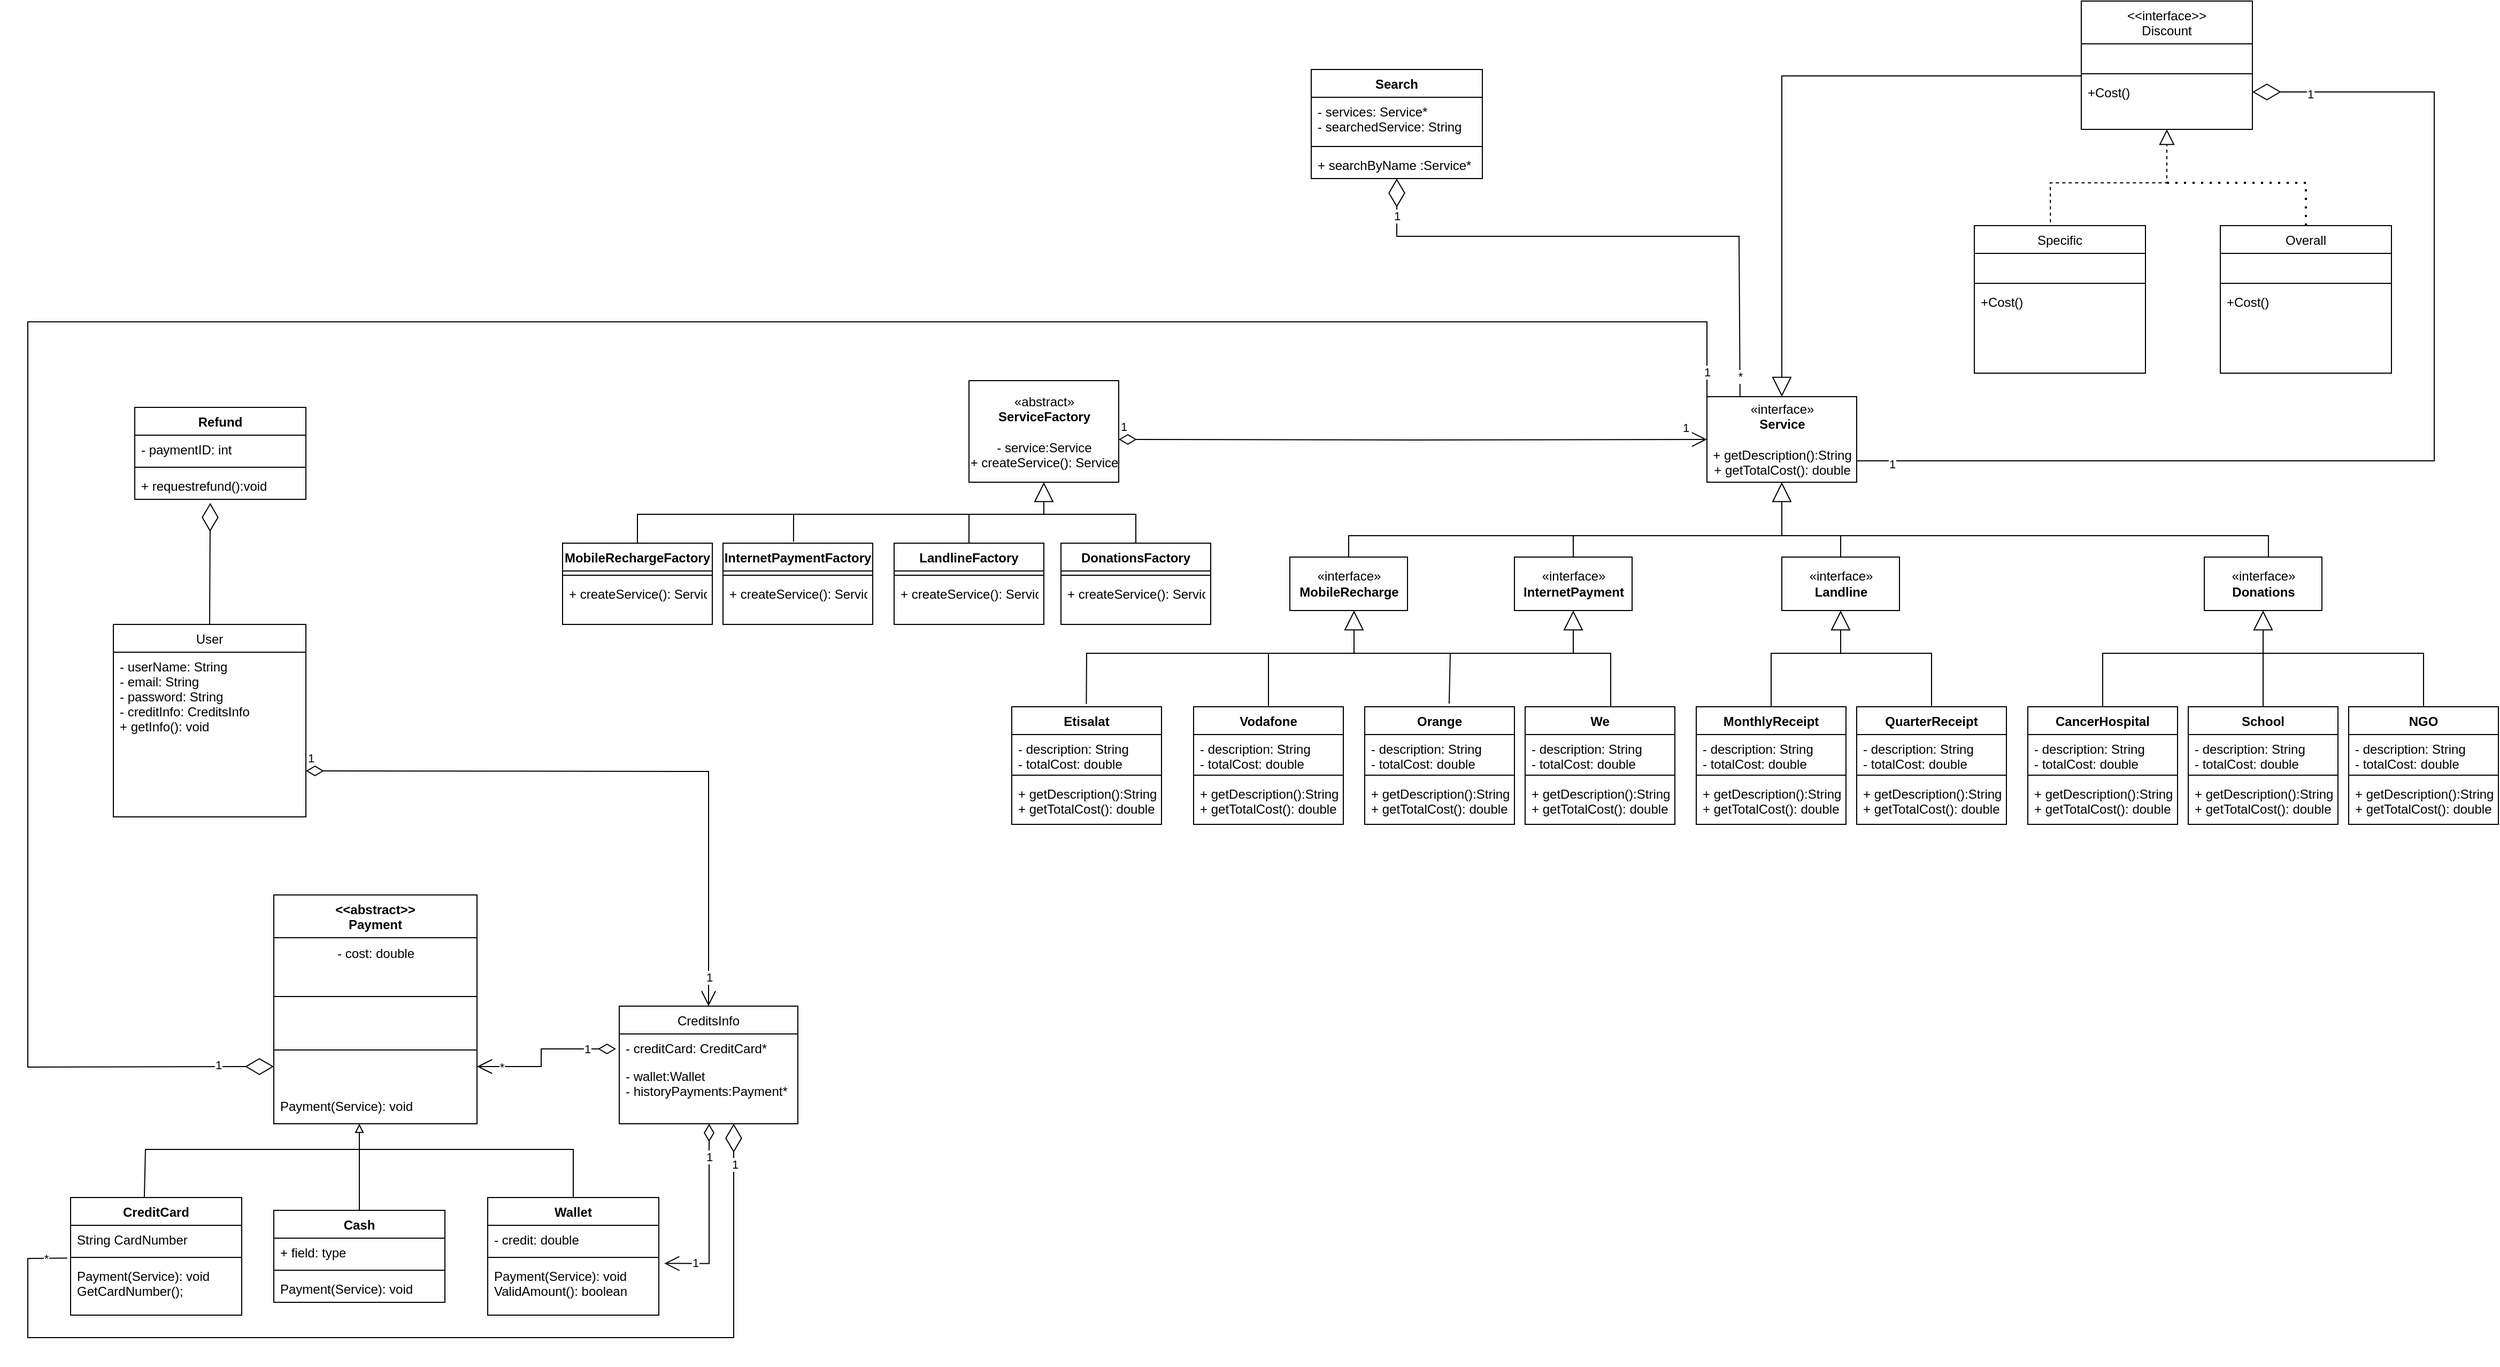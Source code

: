 <mxfile version="20.2.3" type="device"><diagram id="C5RBs43oDa-KdzZeNtuy" name="Page-1"><mxGraphModel dx="3809" dy="2500" grid="1" gridSize="10" guides="1" tooltips="1" connect="1" arrows="1" fold="1" page="1" pageScale="1" pageWidth="827" pageHeight="1169" math="0" shadow="0"><root><mxCell id="WIyWlLk6GJQsqaUBKTNV-0"/><mxCell id="WIyWlLk6GJQsqaUBKTNV-1" parent="WIyWlLk6GJQsqaUBKTNV-0"/><mxCell id="HefQ7iWoNvamnwe7MAIj-0" value="«interface»&lt;br&gt;&lt;b&gt;Service&lt;/b&gt;&lt;br&gt;&lt;br&gt;+ getDescription():String&lt;br&gt;+ getTotalCost(): double" style="html=1;" parent="WIyWlLk6GJQsqaUBKTNV-1" vertex="1"><mxGeometry x="50" y="30" width="140" height="80" as="geometry"/></mxCell><mxCell id="HefQ7iWoNvamnwe7MAIj-4" value="«interface»&lt;br&gt;&lt;b&gt;InternetPayment&lt;/b&gt;" style="html=1;" parent="WIyWlLk6GJQsqaUBKTNV-1" vertex="1"><mxGeometry x="-130" y="180" width="110" height="50" as="geometry"/></mxCell><mxCell id="HefQ7iWoNvamnwe7MAIj-5" value="«interface»&lt;br&gt;&lt;b&gt;MobileRecharge&lt;/b&gt;" style="html=1;" parent="WIyWlLk6GJQsqaUBKTNV-1" vertex="1"><mxGeometry x="-340" y="180" width="110" height="50" as="geometry"/></mxCell><mxCell id="HefQ7iWoNvamnwe7MAIj-6" value="«interface»&lt;br&gt;&lt;b&gt;Landline&lt;/b&gt;" style="html=1;" parent="WIyWlLk6GJQsqaUBKTNV-1" vertex="1"><mxGeometry x="120" y="180" width="110" height="50" as="geometry"/></mxCell><mxCell id="HefQ7iWoNvamnwe7MAIj-7" value="«interface»&lt;br&gt;&lt;b&gt;Donations&lt;/b&gt;" style="html=1;" parent="WIyWlLk6GJQsqaUBKTNV-1" vertex="1"><mxGeometry x="515" y="180" width="110" height="50" as="geometry"/></mxCell><mxCell id="HefQ7iWoNvamnwe7MAIj-15" value="" style="endArrow=block;endSize=16;endFill=0;html=1;rounded=0;entryX=0.5;entryY=1;entryDx=0;entryDy=0;exitX=0.545;exitY=0;exitDx=0;exitDy=0;exitPerimeter=0;" parent="WIyWlLk6GJQsqaUBKTNV-1" source="HefQ7iWoNvamnwe7MAIj-7" target="HefQ7iWoNvamnwe7MAIj-0" edge="1"><mxGeometry width="160" relative="1" as="geometry"><mxPoint x="120" y="150" as="sourcePoint"/><mxPoint x="150" y="160" as="targetPoint"/><Array as="points"><mxPoint x="575" y="160"/><mxPoint x="230" y="160"/><mxPoint x="120" y="160"/></Array></mxGeometry></mxCell><mxCell id="HefQ7iWoNvamnwe7MAIj-28" value="" style="endArrow=none;html=1;rounded=0;exitX=0.5;exitY=0;exitDx=0;exitDy=0;" parent="WIyWlLk6GJQsqaUBKTNV-1" source="HefQ7iWoNvamnwe7MAIj-5" edge="1"><mxGeometry width="50" height="50" relative="1" as="geometry"><mxPoint x="-160" y="170" as="sourcePoint"/><mxPoint x="120" y="160" as="targetPoint"/><Array as="points"><mxPoint x="-285" y="160"/></Array></mxGeometry></mxCell><mxCell id="HefQ7iWoNvamnwe7MAIj-29" value="" style="endArrow=none;html=1;rounded=0;" parent="WIyWlLk6GJQsqaUBKTNV-1" source="HefQ7iWoNvamnwe7MAIj-4" edge="1"><mxGeometry width="50" height="50" relative="1" as="geometry"><mxPoint x="-15" y="159.289" as="sourcePoint"/><mxPoint x="-75" y="160" as="targetPoint"/></mxGeometry></mxCell><mxCell id="HefQ7iWoNvamnwe7MAIj-30" value="" style="endArrow=none;html=1;rounded=0;" parent="WIyWlLk6GJQsqaUBKTNV-1" source="HefQ7iWoNvamnwe7MAIj-6" edge="1"><mxGeometry width="50" height="50" relative="1" as="geometry"><mxPoint x="175" y="159.289" as="sourcePoint"/><mxPoint x="175" y="160" as="targetPoint"/></mxGeometry></mxCell><mxCell id="HefQ7iWoNvamnwe7MAIj-31" value="Vodafone" style="swimlane;fontStyle=1;align=center;verticalAlign=top;childLayout=stackLayout;horizontal=1;startSize=26;horizontalStack=0;resizeParent=1;resizeParentMax=0;resizeLast=0;collapsible=1;marginBottom=0;" parent="WIyWlLk6GJQsqaUBKTNV-1" vertex="1"><mxGeometry x="-430" y="320" width="140" height="110" as="geometry"/></mxCell><mxCell id="HefQ7iWoNvamnwe7MAIj-32" value="- description: String&#10;- totalCost: double" style="text;strokeColor=none;fillColor=none;align=left;verticalAlign=top;spacingLeft=4;spacingRight=4;overflow=hidden;rotatable=0;points=[[0,0.5],[1,0.5]];portConstraint=eastwest;" parent="HefQ7iWoNvamnwe7MAIj-31" vertex="1"><mxGeometry y="26" width="140" height="34" as="geometry"/></mxCell><mxCell id="HefQ7iWoNvamnwe7MAIj-33" value="" style="line;strokeWidth=1;fillColor=none;align=left;verticalAlign=middle;spacingTop=-1;spacingLeft=3;spacingRight=3;rotatable=0;labelPosition=right;points=[];portConstraint=eastwest;" parent="HefQ7iWoNvamnwe7MAIj-31" vertex="1"><mxGeometry y="60" width="140" height="8" as="geometry"/></mxCell><mxCell id="HefQ7iWoNvamnwe7MAIj-34" value="+ getDescription():String&#10;+ getTotalCost(): double" style="text;strokeColor=none;fillColor=none;align=left;verticalAlign=top;spacingLeft=4;spacingRight=4;overflow=hidden;rotatable=0;points=[[0,0.5],[1,0.5]];portConstraint=eastwest;" parent="HefQ7iWoNvamnwe7MAIj-31" vertex="1"><mxGeometry y="68" width="140" height="42" as="geometry"/></mxCell><mxCell id="HefQ7iWoNvamnwe7MAIj-35" value="Orange" style="swimlane;fontStyle=1;align=center;verticalAlign=top;childLayout=stackLayout;horizontal=1;startSize=26;horizontalStack=0;resizeParent=1;resizeParentMax=0;resizeLast=0;collapsible=1;marginBottom=0;" parent="WIyWlLk6GJQsqaUBKTNV-1" vertex="1"><mxGeometry x="-270" y="320" width="140" height="110" as="geometry"/></mxCell><mxCell id="HefQ7iWoNvamnwe7MAIj-36" value="- description: String&#10;- totalCost: double" style="text;strokeColor=none;fillColor=none;align=left;verticalAlign=top;spacingLeft=4;spacingRight=4;overflow=hidden;rotatable=0;points=[[0,0.5],[1,0.5]];portConstraint=eastwest;" parent="HefQ7iWoNvamnwe7MAIj-35" vertex="1"><mxGeometry y="26" width="140" height="34" as="geometry"/></mxCell><mxCell id="HefQ7iWoNvamnwe7MAIj-37" value="" style="line;strokeWidth=1;fillColor=none;align=left;verticalAlign=middle;spacingTop=-1;spacingLeft=3;spacingRight=3;rotatable=0;labelPosition=right;points=[];portConstraint=eastwest;" parent="HefQ7iWoNvamnwe7MAIj-35" vertex="1"><mxGeometry y="60" width="140" height="8" as="geometry"/></mxCell><mxCell id="HefQ7iWoNvamnwe7MAIj-38" value="+ getDescription():String&#10;+ getTotalCost(): double" style="text;strokeColor=none;fillColor=none;align=left;verticalAlign=top;spacingLeft=4;spacingRight=4;overflow=hidden;rotatable=0;points=[[0,0.5],[1,0.5]];portConstraint=eastwest;" parent="HefQ7iWoNvamnwe7MAIj-35" vertex="1"><mxGeometry y="68" width="140" height="42" as="geometry"/></mxCell><mxCell id="HefQ7iWoNvamnwe7MAIj-39" value="We" style="swimlane;fontStyle=1;align=center;verticalAlign=top;childLayout=stackLayout;horizontal=1;startSize=26;horizontalStack=0;resizeParent=1;resizeParentMax=0;resizeLast=0;collapsible=1;marginBottom=0;" parent="WIyWlLk6GJQsqaUBKTNV-1" vertex="1"><mxGeometry x="-120" y="320" width="140" height="110" as="geometry"/></mxCell><mxCell id="HefQ7iWoNvamnwe7MAIj-40" value="- description: String&#10;- totalCost: double" style="text;strokeColor=none;fillColor=none;align=left;verticalAlign=top;spacingLeft=4;spacingRight=4;overflow=hidden;rotatable=0;points=[[0,0.5],[1,0.5]];portConstraint=eastwest;" parent="HefQ7iWoNvamnwe7MAIj-39" vertex="1"><mxGeometry y="26" width="140" height="34" as="geometry"/></mxCell><mxCell id="HefQ7iWoNvamnwe7MAIj-41" value="" style="line;strokeWidth=1;fillColor=none;align=left;verticalAlign=middle;spacingTop=-1;spacingLeft=3;spacingRight=3;rotatable=0;labelPosition=right;points=[];portConstraint=eastwest;" parent="HefQ7iWoNvamnwe7MAIj-39" vertex="1"><mxGeometry y="60" width="140" height="8" as="geometry"/></mxCell><mxCell id="HefQ7iWoNvamnwe7MAIj-42" value="+ getDescription():String&#10;+ getTotalCost(): double" style="text;strokeColor=none;fillColor=none;align=left;verticalAlign=top;spacingLeft=4;spacingRight=4;overflow=hidden;rotatable=0;points=[[0,0.5],[1,0.5]];portConstraint=eastwest;" parent="HefQ7iWoNvamnwe7MAIj-39" vertex="1"><mxGeometry y="68" width="140" height="42" as="geometry"/></mxCell><mxCell id="HefQ7iWoNvamnwe7MAIj-43" value="Etisalat" style="swimlane;fontStyle=1;align=center;verticalAlign=top;childLayout=stackLayout;horizontal=1;startSize=26;horizontalStack=0;resizeParent=1;resizeParentMax=0;resizeLast=0;collapsible=1;marginBottom=0;" parent="WIyWlLk6GJQsqaUBKTNV-1" vertex="1"><mxGeometry x="-600" y="320" width="140" height="110" as="geometry"/></mxCell><mxCell id="HefQ7iWoNvamnwe7MAIj-44" value="- description: String&#10;- totalCost: double" style="text;strokeColor=none;fillColor=none;align=left;verticalAlign=top;spacingLeft=4;spacingRight=4;overflow=hidden;rotatable=0;points=[[0,0.5],[1,0.5]];portConstraint=eastwest;" parent="HefQ7iWoNvamnwe7MAIj-43" vertex="1"><mxGeometry y="26" width="140" height="34" as="geometry"/></mxCell><mxCell id="HefQ7iWoNvamnwe7MAIj-45" value="" style="line;strokeWidth=1;fillColor=none;align=left;verticalAlign=middle;spacingTop=-1;spacingLeft=3;spacingRight=3;rotatable=0;labelPosition=right;points=[];portConstraint=eastwest;" parent="HefQ7iWoNvamnwe7MAIj-43" vertex="1"><mxGeometry y="60" width="140" height="8" as="geometry"/></mxCell><mxCell id="HefQ7iWoNvamnwe7MAIj-46" value="+ getDescription():String&#10;+ getTotalCost(): double" style="text;strokeColor=none;fillColor=none;align=left;verticalAlign=top;spacingLeft=4;spacingRight=4;overflow=hidden;rotatable=0;points=[[0,0.5],[1,0.5]];portConstraint=eastwest;" parent="HefQ7iWoNvamnwe7MAIj-43" vertex="1"><mxGeometry y="68" width="140" height="42" as="geometry"/></mxCell><mxCell id="HefQ7iWoNvamnwe7MAIj-47" value="" style="endArrow=block;endSize=16;endFill=0;html=1;rounded=0;entryX=0.5;entryY=1;entryDx=0;entryDy=0;" parent="WIyWlLk6GJQsqaUBKTNV-1" target="HefQ7iWoNvamnwe7MAIj-4" edge="1"><mxGeometry width="160" relative="1" as="geometry"><mxPoint x="-40" y="320" as="sourcePoint"/><mxPoint x="-470" y="230" as="targetPoint"/><Array as="points"><mxPoint x="-40" y="300"/><mxPoint x="-40" y="270"/><mxPoint x="-75" y="270"/><mxPoint x="-75" y="250"/></Array></mxGeometry></mxCell><mxCell id="HefQ7iWoNvamnwe7MAIj-55" value="" style="endArrow=block;endSize=16;endFill=0;html=1;rounded=0;" parent="WIyWlLk6GJQsqaUBKTNV-1" edge="1"><mxGeometry width="160" relative="1" as="geometry"><mxPoint x="-70" y="270" as="sourcePoint"/><mxPoint x="-280" y="230" as="targetPoint"/><Array as="points"><mxPoint x="-280" y="270"/></Array></mxGeometry></mxCell><mxCell id="HefQ7iWoNvamnwe7MAIj-57" value="" style="endArrow=none;html=1;rounded=0;exitX=0.5;exitY=0;exitDx=0;exitDy=0;" parent="WIyWlLk6GJQsqaUBKTNV-1" source="HefQ7iWoNvamnwe7MAIj-31" edge="1"><mxGeometry width="50" height="50" relative="1" as="geometry"><mxPoint x="-400" y="310" as="sourcePoint"/><mxPoint x="-280" y="270" as="targetPoint"/><Array as="points"><mxPoint x="-360" y="270"/></Array></mxGeometry></mxCell><mxCell id="HefQ7iWoNvamnwe7MAIj-58" value="" style="endArrow=none;html=1;rounded=0;exitX=0.564;exitY=-0.027;exitDx=0;exitDy=0;exitPerimeter=0;" parent="WIyWlLk6GJQsqaUBKTNV-1" source="HefQ7iWoNvamnwe7MAIj-35" edge="1"><mxGeometry width="50" height="50" relative="1" as="geometry"><mxPoint x="-200" y="320" as="sourcePoint"/><mxPoint x="-190" y="270" as="targetPoint"/></mxGeometry></mxCell><mxCell id="HefQ7iWoNvamnwe7MAIj-59" value="" style="endArrow=none;html=1;rounded=0;exitX=0.498;exitY=-0.024;exitDx=0;exitDy=0;exitPerimeter=0;" parent="WIyWlLk6GJQsqaUBKTNV-1" source="HefQ7iWoNvamnwe7MAIj-43" edge="1"><mxGeometry width="50" height="50" relative="1" as="geometry"><mxPoint x="-500" y="310" as="sourcePoint"/><mxPoint x="-360" y="270" as="targetPoint"/><Array as="points"><mxPoint x="-530" y="270"/></Array></mxGeometry></mxCell><mxCell id="gguCtRgFCR32gt8CddoW-0" value="MonthlyReceipt" style="swimlane;fontStyle=1;align=center;verticalAlign=top;childLayout=stackLayout;horizontal=1;startSize=26;horizontalStack=0;resizeParent=1;resizeParentMax=0;resizeLast=0;collapsible=1;marginBottom=0;" vertex="1" parent="WIyWlLk6GJQsqaUBKTNV-1"><mxGeometry x="40" y="320" width="140" height="110" as="geometry"/></mxCell><mxCell id="gguCtRgFCR32gt8CddoW-1" value="- description: String&#10;- totalCost: double" style="text;strokeColor=none;fillColor=none;align=left;verticalAlign=top;spacingLeft=4;spacingRight=4;overflow=hidden;rotatable=0;points=[[0,0.5],[1,0.5]];portConstraint=eastwest;" vertex="1" parent="gguCtRgFCR32gt8CddoW-0"><mxGeometry y="26" width="140" height="34" as="geometry"/></mxCell><mxCell id="gguCtRgFCR32gt8CddoW-2" value="" style="line;strokeWidth=1;fillColor=none;align=left;verticalAlign=middle;spacingTop=-1;spacingLeft=3;spacingRight=3;rotatable=0;labelPosition=right;points=[];portConstraint=eastwest;" vertex="1" parent="gguCtRgFCR32gt8CddoW-0"><mxGeometry y="60" width="140" height="8" as="geometry"/></mxCell><mxCell id="gguCtRgFCR32gt8CddoW-3" value="+ getDescription():String&#10;+ getTotalCost(): double" style="text;strokeColor=none;fillColor=none;align=left;verticalAlign=top;spacingLeft=4;spacingRight=4;overflow=hidden;rotatable=0;points=[[0,0.5],[1,0.5]];portConstraint=eastwest;" vertex="1" parent="gguCtRgFCR32gt8CddoW-0"><mxGeometry y="68" width="140" height="42" as="geometry"/></mxCell><mxCell id="gguCtRgFCR32gt8CddoW-4" value="QuarterReceipt" style="swimlane;fontStyle=1;align=center;verticalAlign=top;childLayout=stackLayout;horizontal=1;startSize=26;horizontalStack=0;resizeParent=1;resizeParentMax=0;resizeLast=0;collapsible=1;marginBottom=0;" vertex="1" parent="WIyWlLk6GJQsqaUBKTNV-1"><mxGeometry x="190" y="320" width="140" height="110" as="geometry"/></mxCell><mxCell id="gguCtRgFCR32gt8CddoW-5" value="- description: String&#10;- totalCost: double" style="text;strokeColor=none;fillColor=none;align=left;verticalAlign=top;spacingLeft=4;spacingRight=4;overflow=hidden;rotatable=0;points=[[0,0.5],[1,0.5]];portConstraint=eastwest;" vertex="1" parent="gguCtRgFCR32gt8CddoW-4"><mxGeometry y="26" width="140" height="34" as="geometry"/></mxCell><mxCell id="gguCtRgFCR32gt8CddoW-6" value="" style="line;strokeWidth=1;fillColor=none;align=left;verticalAlign=middle;spacingTop=-1;spacingLeft=3;spacingRight=3;rotatable=0;labelPosition=right;points=[];portConstraint=eastwest;" vertex="1" parent="gguCtRgFCR32gt8CddoW-4"><mxGeometry y="60" width="140" height="8" as="geometry"/></mxCell><mxCell id="gguCtRgFCR32gt8CddoW-7" value="+ getDescription():String&#10;+ getTotalCost(): double" style="text;strokeColor=none;fillColor=none;align=left;verticalAlign=top;spacingLeft=4;spacingRight=4;overflow=hidden;rotatable=0;points=[[0,0.5],[1,0.5]];portConstraint=eastwest;" vertex="1" parent="gguCtRgFCR32gt8CddoW-4"><mxGeometry y="68" width="140" height="42" as="geometry"/></mxCell><mxCell id="gguCtRgFCR32gt8CddoW-8" value="" style="endArrow=block;endSize=16;endFill=0;html=1;rounded=0;entryX=0.5;entryY=1;entryDx=0;entryDy=0;exitX=0.5;exitY=0;exitDx=0;exitDy=0;" edge="1" parent="WIyWlLk6GJQsqaUBKTNV-1" source="gguCtRgFCR32gt8CddoW-4" target="HefQ7iWoNvamnwe7MAIj-6"><mxGeometry width="160" relative="1" as="geometry"><mxPoint x="30" y="270" as="sourcePoint"/><mxPoint x="190" y="270" as="targetPoint"/><Array as="points"><mxPoint x="260" y="270"/><mxPoint x="175" y="270"/></Array></mxGeometry></mxCell><mxCell id="gguCtRgFCR32gt8CddoW-9" value="" style="endArrow=none;html=1;rounded=0;exitX=0.5;exitY=0;exitDx=0;exitDy=0;" edge="1" parent="WIyWlLk6GJQsqaUBKTNV-1" source="gguCtRgFCR32gt8CddoW-0"><mxGeometry width="50" height="50" relative="1" as="geometry"><mxPoint x="80" y="290" as="sourcePoint"/><mxPoint x="180" y="270" as="targetPoint"/><Array as="points"><mxPoint x="110" y="270"/></Array></mxGeometry></mxCell><mxCell id="gguCtRgFCR32gt8CddoW-10" value="NGO" style="swimlane;fontStyle=1;align=center;verticalAlign=top;childLayout=stackLayout;horizontal=1;startSize=26;horizontalStack=0;resizeParent=1;resizeParentMax=0;resizeLast=0;collapsible=1;marginBottom=0;" vertex="1" parent="WIyWlLk6GJQsqaUBKTNV-1"><mxGeometry x="650" y="320" width="140" height="110" as="geometry"/></mxCell><mxCell id="gguCtRgFCR32gt8CddoW-11" value="- description: String&#10;- totalCost: double" style="text;strokeColor=none;fillColor=none;align=left;verticalAlign=top;spacingLeft=4;spacingRight=4;overflow=hidden;rotatable=0;points=[[0,0.5],[1,0.5]];portConstraint=eastwest;" vertex="1" parent="gguCtRgFCR32gt8CddoW-10"><mxGeometry y="26" width="140" height="34" as="geometry"/></mxCell><mxCell id="gguCtRgFCR32gt8CddoW-12" value="" style="line;strokeWidth=1;fillColor=none;align=left;verticalAlign=middle;spacingTop=-1;spacingLeft=3;spacingRight=3;rotatable=0;labelPosition=right;points=[];portConstraint=eastwest;" vertex="1" parent="gguCtRgFCR32gt8CddoW-10"><mxGeometry y="60" width="140" height="8" as="geometry"/></mxCell><mxCell id="gguCtRgFCR32gt8CddoW-13" value="+ getDescription():String&#10;+ getTotalCost(): double" style="text;strokeColor=none;fillColor=none;align=left;verticalAlign=top;spacingLeft=4;spacingRight=4;overflow=hidden;rotatable=0;points=[[0,0.5],[1,0.5]];portConstraint=eastwest;" vertex="1" parent="gguCtRgFCR32gt8CddoW-10"><mxGeometry y="68" width="140" height="42" as="geometry"/></mxCell><mxCell id="gguCtRgFCR32gt8CddoW-14" value="CancerHospital" style="swimlane;fontStyle=1;align=center;verticalAlign=top;childLayout=stackLayout;horizontal=1;startSize=26;horizontalStack=0;resizeParent=1;resizeParentMax=0;resizeLast=0;collapsible=1;marginBottom=0;" vertex="1" parent="WIyWlLk6GJQsqaUBKTNV-1"><mxGeometry x="350" y="320" width="140" height="110" as="geometry"/></mxCell><mxCell id="gguCtRgFCR32gt8CddoW-15" value="- description: String&#10;- totalCost: double" style="text;strokeColor=none;fillColor=none;align=left;verticalAlign=top;spacingLeft=4;spacingRight=4;overflow=hidden;rotatable=0;points=[[0,0.5],[1,0.5]];portConstraint=eastwest;" vertex="1" parent="gguCtRgFCR32gt8CddoW-14"><mxGeometry y="26" width="140" height="34" as="geometry"/></mxCell><mxCell id="gguCtRgFCR32gt8CddoW-16" value="" style="line;strokeWidth=1;fillColor=none;align=left;verticalAlign=middle;spacingTop=-1;spacingLeft=3;spacingRight=3;rotatable=0;labelPosition=right;points=[];portConstraint=eastwest;" vertex="1" parent="gguCtRgFCR32gt8CddoW-14"><mxGeometry y="60" width="140" height="8" as="geometry"/></mxCell><mxCell id="gguCtRgFCR32gt8CddoW-17" value="+ getDescription():String&#10;+ getTotalCost(): double" style="text;strokeColor=none;fillColor=none;align=left;verticalAlign=top;spacingLeft=4;spacingRight=4;overflow=hidden;rotatable=0;points=[[0,0.5],[1,0.5]];portConstraint=eastwest;" vertex="1" parent="gguCtRgFCR32gt8CddoW-14"><mxGeometry y="68" width="140" height="42" as="geometry"/></mxCell><mxCell id="gguCtRgFCR32gt8CddoW-18" value="School" style="swimlane;fontStyle=1;align=center;verticalAlign=top;childLayout=stackLayout;horizontal=1;startSize=26;horizontalStack=0;resizeParent=1;resizeParentMax=0;resizeLast=0;collapsible=1;marginBottom=0;" vertex="1" parent="WIyWlLk6GJQsqaUBKTNV-1"><mxGeometry x="500" y="320" width="140" height="110" as="geometry"/></mxCell><mxCell id="gguCtRgFCR32gt8CddoW-19" value="- description: String&#10;- totalCost: double" style="text;strokeColor=none;fillColor=none;align=left;verticalAlign=top;spacingLeft=4;spacingRight=4;overflow=hidden;rotatable=0;points=[[0,0.5],[1,0.5]];portConstraint=eastwest;" vertex="1" parent="gguCtRgFCR32gt8CddoW-18"><mxGeometry y="26" width="140" height="34" as="geometry"/></mxCell><mxCell id="gguCtRgFCR32gt8CddoW-20" value="" style="line;strokeWidth=1;fillColor=none;align=left;verticalAlign=middle;spacingTop=-1;spacingLeft=3;spacingRight=3;rotatable=0;labelPosition=right;points=[];portConstraint=eastwest;" vertex="1" parent="gguCtRgFCR32gt8CddoW-18"><mxGeometry y="60" width="140" height="8" as="geometry"/></mxCell><mxCell id="gguCtRgFCR32gt8CddoW-21" value="+ getDescription():String&#10;+ getTotalCost(): double" style="text;strokeColor=none;fillColor=none;align=left;verticalAlign=top;spacingLeft=4;spacingRight=4;overflow=hidden;rotatable=0;points=[[0,0.5],[1,0.5]];portConstraint=eastwest;" vertex="1" parent="gguCtRgFCR32gt8CddoW-18"><mxGeometry y="68" width="140" height="42" as="geometry"/></mxCell><mxCell id="gguCtRgFCR32gt8CddoW-22" value="" style="endArrow=block;endSize=16;endFill=0;html=1;rounded=0;entryX=0.5;entryY=1;entryDx=0;entryDy=0;exitX=0.5;exitY=0;exitDx=0;exitDy=0;" edge="1" parent="WIyWlLk6GJQsqaUBKTNV-1" source="gguCtRgFCR32gt8CddoW-10" target="HefQ7iWoNvamnwe7MAIj-7"><mxGeometry width="160" relative="1" as="geometry"><mxPoint x="440" y="260" as="sourcePoint"/><mxPoint x="600" y="260" as="targetPoint"/><Array as="points"><mxPoint x="720" y="270"/><mxPoint x="570" y="270"/></Array></mxGeometry></mxCell><mxCell id="gguCtRgFCR32gt8CddoW-23" value="" style="endArrow=none;html=1;rounded=0;exitX=0.5;exitY=0;exitDx=0;exitDy=0;" edge="1" parent="WIyWlLk6GJQsqaUBKTNV-1" source="gguCtRgFCR32gt8CddoW-14"><mxGeometry width="50" height="50" relative="1" as="geometry"><mxPoint x="440" y="310" as="sourcePoint"/><mxPoint x="570" y="270" as="targetPoint"/><Array as="points"><mxPoint x="420" y="270"/></Array></mxGeometry></mxCell><mxCell id="gguCtRgFCR32gt8CddoW-24" value="" style="endArrow=none;html=1;rounded=0;exitX=0.5;exitY=0;exitDx=0;exitDy=0;" edge="1" parent="WIyWlLk6GJQsqaUBKTNV-1" source="gguCtRgFCR32gt8CddoW-18"><mxGeometry width="50" height="50" relative="1" as="geometry"><mxPoint x="550" y="320" as="sourcePoint"/><mxPoint x="570" y="270" as="targetPoint"/></mxGeometry></mxCell><mxCell id="gguCtRgFCR32gt8CddoW-29" value="1" style="endArrow=open;html=1;endSize=12;startArrow=diamondThin;startSize=14;startFill=0;edgeStyle=orthogonalEdgeStyle;align=left;verticalAlign=bottom;rounded=0;entryX=0;entryY=0.5;entryDx=0;entryDy=0;" edge="1" parent="WIyWlLk6GJQsqaUBKTNV-1" target="HefQ7iWoNvamnwe7MAIj-0"><mxGeometry x="-1" y="3" relative="1" as="geometry"><mxPoint x="-500" y="70" as="sourcePoint"/><mxPoint x="-730" y="50" as="targetPoint"/><Array as="points"/></mxGeometry></mxCell><mxCell id="gguCtRgFCR32gt8CddoW-30" value="1" style="edgeLabel;html=1;align=center;verticalAlign=middle;resizable=0;points=[];" vertex="1" connectable="0" parent="gguCtRgFCR32gt8CddoW-29"><mxGeometry x="0.855" relative="1" as="geometry"><mxPoint x="20" y="-11" as="offset"/></mxGeometry></mxCell><mxCell id="gguCtRgFCR32gt8CddoW-31" value="«abstract»&lt;br&gt;&lt;b&gt;ServiceFactory&lt;/b&gt;&lt;br&gt;&lt;br&gt;- service:Service&lt;br&gt;+ createService(): Service&lt;b&gt;&lt;br&gt;&lt;/b&gt;" style="html=1;" vertex="1" parent="WIyWlLk6GJQsqaUBKTNV-1"><mxGeometry x="-640" y="15" width="140" height="95" as="geometry"/></mxCell><mxCell id="gguCtRgFCR32gt8CddoW-32" value="LandlineFactory" style="swimlane;fontStyle=1;align=center;verticalAlign=top;childLayout=stackLayout;horizontal=1;startSize=26;horizontalStack=0;resizeParent=1;resizeParentMax=0;resizeLast=0;collapsible=1;marginBottom=0;" vertex="1" parent="WIyWlLk6GJQsqaUBKTNV-1"><mxGeometry x="-710" y="167" width="140" height="76" as="geometry"/></mxCell><mxCell id="gguCtRgFCR32gt8CddoW-34" value="" style="line;strokeWidth=1;fillColor=none;align=left;verticalAlign=middle;spacingTop=-1;spacingLeft=3;spacingRight=3;rotatable=0;labelPosition=right;points=[];portConstraint=eastwest;" vertex="1" parent="gguCtRgFCR32gt8CddoW-32"><mxGeometry y="26" width="140" height="8" as="geometry"/></mxCell><mxCell id="gguCtRgFCR32gt8CddoW-35" value="+ createService(): Service" style="text;strokeColor=none;fillColor=none;align=left;verticalAlign=top;spacingLeft=4;spacingRight=4;overflow=hidden;rotatable=0;points=[[0,0.5],[1,0.5]];portConstraint=eastwest;" vertex="1" parent="gguCtRgFCR32gt8CddoW-32"><mxGeometry y="34" width="140" height="42" as="geometry"/></mxCell><mxCell id="gguCtRgFCR32gt8CddoW-36" value="InternetPaymentFactory" style="swimlane;fontStyle=1;align=center;verticalAlign=top;childLayout=stackLayout;horizontal=1;startSize=26;horizontalStack=0;resizeParent=1;resizeParentMax=0;resizeLast=0;collapsible=1;marginBottom=0;" vertex="1" parent="WIyWlLk6GJQsqaUBKTNV-1"><mxGeometry x="-870" y="167" width="140" height="76" as="geometry"/></mxCell><mxCell id="gguCtRgFCR32gt8CddoW-38" value="" style="line;strokeWidth=1;fillColor=none;align=left;verticalAlign=middle;spacingTop=-1;spacingLeft=3;spacingRight=3;rotatable=0;labelPosition=right;points=[];portConstraint=eastwest;" vertex="1" parent="gguCtRgFCR32gt8CddoW-36"><mxGeometry y="26" width="140" height="8" as="geometry"/></mxCell><mxCell id="gguCtRgFCR32gt8CddoW-39" value="+ createService(): Service" style="text;strokeColor=none;fillColor=none;align=left;verticalAlign=top;spacingLeft=4;spacingRight=4;overflow=hidden;rotatable=0;points=[[0,0.5],[1,0.5]];portConstraint=eastwest;" vertex="1" parent="gguCtRgFCR32gt8CddoW-36"><mxGeometry y="34" width="140" height="42" as="geometry"/></mxCell><mxCell id="gguCtRgFCR32gt8CddoW-40" value="MobileRechargeFactory" style="swimlane;fontStyle=1;align=center;verticalAlign=top;childLayout=stackLayout;horizontal=1;startSize=26;horizontalStack=0;resizeParent=1;resizeParentMax=0;resizeLast=0;collapsible=1;marginBottom=0;" vertex="1" parent="WIyWlLk6GJQsqaUBKTNV-1"><mxGeometry x="-1020" y="167" width="140" height="76" as="geometry"/></mxCell><mxCell id="gguCtRgFCR32gt8CddoW-42" value="" style="line;strokeWidth=1;fillColor=none;align=left;verticalAlign=middle;spacingTop=-1;spacingLeft=3;spacingRight=3;rotatable=0;labelPosition=right;points=[];portConstraint=eastwest;" vertex="1" parent="gguCtRgFCR32gt8CddoW-40"><mxGeometry y="26" width="140" height="8" as="geometry"/></mxCell><mxCell id="gguCtRgFCR32gt8CddoW-43" value="+ createService(): Service" style="text;strokeColor=none;fillColor=none;align=left;verticalAlign=top;spacingLeft=4;spacingRight=4;overflow=hidden;rotatable=0;points=[[0,0.5],[1,0.5]];portConstraint=eastwest;" vertex="1" parent="gguCtRgFCR32gt8CddoW-40"><mxGeometry y="34" width="140" height="42" as="geometry"/></mxCell><mxCell id="gguCtRgFCR32gt8CddoW-44" value="DonationsFactory" style="swimlane;fontStyle=1;align=center;verticalAlign=top;childLayout=stackLayout;horizontal=1;startSize=26;horizontalStack=0;resizeParent=1;resizeParentMax=0;resizeLast=0;collapsible=1;marginBottom=0;" vertex="1" parent="WIyWlLk6GJQsqaUBKTNV-1"><mxGeometry x="-554" y="167" width="140" height="76" as="geometry"/></mxCell><mxCell id="gguCtRgFCR32gt8CddoW-46" value="" style="line;strokeWidth=1;fillColor=none;align=left;verticalAlign=middle;spacingTop=-1;spacingLeft=3;spacingRight=3;rotatable=0;labelPosition=right;points=[];portConstraint=eastwest;" vertex="1" parent="gguCtRgFCR32gt8CddoW-44"><mxGeometry y="26" width="140" height="8" as="geometry"/></mxCell><mxCell id="gguCtRgFCR32gt8CddoW-47" value="+ createService(): Service" style="text;strokeColor=none;fillColor=none;align=left;verticalAlign=top;spacingLeft=4;spacingRight=4;overflow=hidden;rotatable=0;points=[[0,0.5],[1,0.5]];portConstraint=eastwest;" vertex="1" parent="gguCtRgFCR32gt8CddoW-44"><mxGeometry y="34" width="140" height="42" as="geometry"/></mxCell><mxCell id="gguCtRgFCR32gt8CddoW-73" value="" style="endArrow=block;endSize=16;endFill=0;html=1;rounded=0;entryX=0.5;entryY=1;entryDx=0;entryDy=0;exitX=0.5;exitY=0;exitDx=0;exitDy=0;" edge="1" parent="WIyWlLk6GJQsqaUBKTNV-1" source="gguCtRgFCR32gt8CddoW-44" target="gguCtRgFCR32gt8CddoW-31"><mxGeometry width="160" relative="1" as="geometry"><mxPoint x="-840" y="110" as="sourcePoint"/><mxPoint x="-680" y="110" as="targetPoint"/><Array as="points"><mxPoint x="-484" y="140"/><mxPoint x="-570" y="140"/></Array></mxGeometry></mxCell><mxCell id="gguCtRgFCR32gt8CddoW-74" value="" style="endArrow=none;html=1;rounded=0;exitX=0.5;exitY=0;exitDx=0;exitDy=0;" edge="1" parent="WIyWlLk6GJQsqaUBKTNV-1" source="gguCtRgFCR32gt8CddoW-32"><mxGeometry width="50" height="50" relative="1" as="geometry"><mxPoint x="-880" y="120" as="sourcePoint"/><mxPoint x="-570" y="140" as="targetPoint"/><Array as="points"><mxPoint x="-640" y="140"/></Array></mxGeometry></mxCell><mxCell id="gguCtRgFCR32gt8CddoW-75" value="" style="endArrow=none;html=1;rounded=0;exitX=0.471;exitY=-0.017;exitDx=0;exitDy=0;exitPerimeter=0;" edge="1" parent="WIyWlLk6GJQsqaUBKTNV-1" source="gguCtRgFCR32gt8CddoW-36"><mxGeometry width="50" height="50" relative="1" as="geometry"><mxPoint x="-860" y="140" as="sourcePoint"/><mxPoint x="-640" y="140" as="targetPoint"/><Array as="points"><mxPoint x="-804" y="140"/></Array></mxGeometry></mxCell><mxCell id="gguCtRgFCR32gt8CddoW-76" value="" style="endArrow=none;html=1;rounded=0;exitX=0.5;exitY=0;exitDx=0;exitDy=0;" edge="1" parent="WIyWlLk6GJQsqaUBKTNV-1" source="gguCtRgFCR32gt8CddoW-40"><mxGeometry width="50" height="50" relative="1" as="geometry"><mxPoint x="-950" y="160" as="sourcePoint"/><mxPoint x="-800" y="140" as="targetPoint"/><Array as="points"><mxPoint x="-950" y="140"/></Array></mxGeometry></mxCell><mxCell id="gguCtRgFCR32gt8CddoW-83" value="User" style="swimlane;fontStyle=0;childLayout=stackLayout;horizontal=1;startSize=26;fillColor=none;horizontalStack=0;resizeParent=1;resizeParentMax=0;resizeLast=0;collapsible=1;marginBottom=0;" vertex="1" parent="WIyWlLk6GJQsqaUBKTNV-1"><mxGeometry x="-1440" y="243" width="180" height="180" as="geometry"/></mxCell><mxCell id="gguCtRgFCR32gt8CddoW-84" value="- userName: String&#10;- email: String&#10;- password: String&#10;- creditInfo: CreditsInfo&#10;+ getInfo(): void&#10;" style="text;strokeColor=none;fillColor=none;align=left;verticalAlign=top;spacingLeft=4;spacingRight=4;overflow=hidden;rotatable=0;points=[[0,0.5],[1,0.5]];portConstraint=eastwest;" vertex="1" parent="gguCtRgFCR32gt8CddoW-83"><mxGeometry y="26" width="180" height="154" as="geometry"/></mxCell><mxCell id="gguCtRgFCR32gt8CddoW-141" value="&lt;&lt;abstract&gt;&gt;&#10;Payment" style="swimlane;fontStyle=1;align=center;verticalAlign=top;childLayout=stackLayout;horizontal=1;startSize=40;horizontalStack=0;resizeParent=1;resizeParentMax=0;resizeLast=0;collapsible=1;marginBottom=0;" vertex="1" parent="WIyWlLk6GJQsqaUBKTNV-1"><mxGeometry x="-1290" y="496" width="190" height="214" as="geometry"/></mxCell><mxCell id="gguCtRgFCR32gt8CddoW-186" value="&lt;span style=&quot;text-align: left;&quot;&gt;- cost: double&lt;/span&gt;" style="text;html=1;align=center;verticalAlign=middle;resizable=0;points=[];autosize=1;strokeColor=none;fillColor=none;" vertex="1" parent="gguCtRgFCR32gt8CddoW-141"><mxGeometry y="40" width="190" height="30" as="geometry"/></mxCell><mxCell id="gguCtRgFCR32gt8CddoW-245" value="" style="line;strokeWidth=1;fillColor=none;align=left;verticalAlign=middle;spacingTop=-1;spacingLeft=3;spacingRight=3;rotatable=0;labelPosition=right;points=[];portConstraint=eastwest;" vertex="1" parent="gguCtRgFCR32gt8CddoW-141"><mxGeometry y="70" width="190" height="50" as="geometry"/></mxCell><mxCell id="gguCtRgFCR32gt8CddoW-142" value="" style="line;strokeWidth=1;fillColor=none;align=left;verticalAlign=middle;spacingTop=-1;spacingLeft=3;spacingRight=3;rotatable=0;labelPosition=right;points=[];portConstraint=eastwest;" vertex="1" parent="gguCtRgFCR32gt8CddoW-141"><mxGeometry y="120" width="190" height="50" as="geometry"/></mxCell><mxCell id="gguCtRgFCR32gt8CddoW-143" value="&#10;Payment(Service): void" style="text;strokeColor=none;fillColor=none;align=left;verticalAlign=top;spacingLeft=4;spacingRight=4;overflow=hidden;rotatable=0;points=[[0,0.5],[1,0.5]];portConstraint=eastwest;" vertex="1" parent="gguCtRgFCR32gt8CddoW-141"><mxGeometry y="170" width="190" height="44" as="geometry"/></mxCell><mxCell id="gguCtRgFCR32gt8CddoW-144" value="CreditCard" style="swimlane;fontStyle=1;align=center;verticalAlign=top;childLayout=stackLayout;horizontal=1;startSize=26;horizontalStack=0;resizeParent=1;resizeParentMax=0;resizeLast=0;collapsible=1;marginBottom=0;" vertex="1" parent="WIyWlLk6GJQsqaUBKTNV-1"><mxGeometry x="-1480" y="779" width="160" height="110" as="geometry"/></mxCell><mxCell id="gguCtRgFCR32gt8CddoW-145" value="String CardNumber" style="text;strokeColor=none;fillColor=none;align=left;verticalAlign=top;spacingLeft=4;spacingRight=4;overflow=hidden;rotatable=0;points=[[0,0.5],[1,0.5]];portConstraint=eastwest;" vertex="1" parent="gguCtRgFCR32gt8CddoW-144"><mxGeometry y="26" width="160" height="26" as="geometry"/></mxCell><mxCell id="gguCtRgFCR32gt8CddoW-146" value="" style="line;strokeWidth=1;fillColor=none;align=left;verticalAlign=middle;spacingTop=-1;spacingLeft=3;spacingRight=3;rotatable=0;labelPosition=right;points=[];portConstraint=eastwest;" vertex="1" parent="gguCtRgFCR32gt8CddoW-144"><mxGeometry y="52" width="160" height="8" as="geometry"/></mxCell><mxCell id="gguCtRgFCR32gt8CddoW-147" value="Payment(Service): void&#10;GetCardNumber();" style="text;strokeColor=none;fillColor=none;align=left;verticalAlign=top;spacingLeft=4;spacingRight=4;overflow=hidden;rotatable=0;points=[[0,0.5],[1,0.5]];portConstraint=eastwest;" vertex="1" parent="gguCtRgFCR32gt8CddoW-144"><mxGeometry y="60" width="160" height="50" as="geometry"/></mxCell><mxCell id="gguCtRgFCR32gt8CddoW-148" value="" style="endArrow=none;html=1;rounded=0;entryX=0.5;entryY=0;entryDx=0;entryDy=0;exitX=0.431;exitY=-0.004;exitDx=0;exitDy=0;exitPerimeter=0;" edge="1" source="gguCtRgFCR32gt8CddoW-144" target="gguCtRgFCR32gt8CddoW-149" parent="WIyWlLk6GJQsqaUBKTNV-1"><mxGeometry width="50" height="50" relative="1" as="geometry"><mxPoint x="-1450" y="734" as="sourcePoint"/><mxPoint x="-1210" y="734" as="targetPoint"/><Array as="points"><mxPoint x="-1410" y="734"/><mxPoint x="-1330" y="734"/><mxPoint x="-1210" y="734"/></Array></mxGeometry></mxCell><mxCell id="gguCtRgFCR32gt8CddoW-149" value="Cash" style="swimlane;fontStyle=1;align=center;verticalAlign=top;childLayout=stackLayout;horizontal=1;startSize=26;horizontalStack=0;resizeParent=1;resizeParentMax=0;resizeLast=0;collapsible=1;marginBottom=0;" vertex="1" parent="WIyWlLk6GJQsqaUBKTNV-1"><mxGeometry x="-1290" y="791" width="160" height="86" as="geometry"/></mxCell><mxCell id="gguCtRgFCR32gt8CddoW-150" value="+ field: type" style="text;strokeColor=none;fillColor=none;align=left;verticalAlign=top;spacingLeft=4;spacingRight=4;overflow=hidden;rotatable=0;points=[[0,0.5],[1,0.5]];portConstraint=eastwest;" vertex="1" parent="gguCtRgFCR32gt8CddoW-149"><mxGeometry y="26" width="160" height="26" as="geometry"/></mxCell><mxCell id="gguCtRgFCR32gt8CddoW-151" value="" style="line;strokeWidth=1;fillColor=none;align=left;verticalAlign=middle;spacingTop=-1;spacingLeft=3;spacingRight=3;rotatable=0;labelPosition=right;points=[];portConstraint=eastwest;" vertex="1" parent="gguCtRgFCR32gt8CddoW-149"><mxGeometry y="52" width="160" height="8" as="geometry"/></mxCell><mxCell id="gguCtRgFCR32gt8CddoW-152" value="Payment(Service): void" style="text;strokeColor=none;fillColor=none;align=left;verticalAlign=top;spacingLeft=4;spacingRight=4;overflow=hidden;rotatable=0;points=[[0,0.5],[1,0.5]];portConstraint=eastwest;" vertex="1" parent="gguCtRgFCR32gt8CddoW-149"><mxGeometry y="60" width="160" height="26" as="geometry"/></mxCell><mxCell id="gguCtRgFCR32gt8CddoW-153" value="" style="endArrow=none;html=1;rounded=0;entryX=0.5;entryY=0;entryDx=0;entryDy=0;" edge="1" target="gguCtRgFCR32gt8CddoW-154" parent="WIyWlLk6GJQsqaUBKTNV-1"><mxGeometry width="50" height="50" relative="1" as="geometry"><mxPoint x="-1210.0" y="734" as="sourcePoint"/><mxPoint x="-960" y="734" as="targetPoint"/><Array as="points"><mxPoint x="-1010" y="734"/></Array></mxGeometry></mxCell><mxCell id="gguCtRgFCR32gt8CddoW-154" value="Wallet" style="swimlane;fontStyle=1;align=center;verticalAlign=top;childLayout=stackLayout;horizontal=1;startSize=26;horizontalStack=0;resizeParent=1;resizeParentMax=0;resizeLast=0;collapsible=1;marginBottom=0;" vertex="1" parent="WIyWlLk6GJQsqaUBKTNV-1"><mxGeometry x="-1090" y="779" width="160" height="110" as="geometry"/></mxCell><mxCell id="gguCtRgFCR32gt8CddoW-155" value="- credit: double" style="text;strokeColor=none;fillColor=none;align=left;verticalAlign=top;spacingLeft=4;spacingRight=4;overflow=hidden;rotatable=0;points=[[0,0.5],[1,0.5]];portConstraint=eastwest;" vertex="1" parent="gguCtRgFCR32gt8CddoW-154"><mxGeometry y="26" width="160" height="26" as="geometry"/></mxCell><mxCell id="gguCtRgFCR32gt8CddoW-156" value="" style="line;strokeWidth=1;fillColor=none;align=left;verticalAlign=middle;spacingTop=-1;spacingLeft=3;spacingRight=3;rotatable=0;labelPosition=right;points=[];portConstraint=eastwest;" vertex="1" parent="gguCtRgFCR32gt8CddoW-154"><mxGeometry y="52" width="160" height="8" as="geometry"/></mxCell><mxCell id="gguCtRgFCR32gt8CddoW-157" value="Payment(Service): void&#10;ValidAmount(): boolean" style="text;strokeColor=none;fillColor=none;align=left;verticalAlign=top;spacingLeft=4;spacingRight=4;overflow=hidden;rotatable=0;points=[[0,0.5],[1,0.5]];portConstraint=eastwest;" vertex="1" parent="gguCtRgFCR32gt8CddoW-154"><mxGeometry y="60" width="160" height="50" as="geometry"/></mxCell><mxCell id="gguCtRgFCR32gt8CddoW-158" style="edgeStyle=orthogonalEdgeStyle;rounded=0;orthogonalLoop=1;jettySize=auto;html=1;endArrow=block;endFill=0;" edge="1" parent="WIyWlLk6GJQsqaUBKTNV-1"><mxGeometry relative="1" as="geometry"><mxPoint x="-1210" y="710" as="targetPoint"/><mxPoint x="-1210.0" y="739" as="sourcePoint"/><Array as="points"><mxPoint x="-1210" y="730"/><mxPoint x="-1210" y="730"/></Array></mxGeometry></mxCell><mxCell id="gguCtRgFCR32gt8CddoW-181" value="CreditsInfo" style="swimlane;fontStyle=0;childLayout=stackLayout;horizontal=1;startSize=26;fillColor=none;horizontalStack=0;resizeParent=1;resizeParentMax=0;resizeLast=0;collapsible=1;marginBottom=0;" vertex="1" parent="WIyWlLk6GJQsqaUBKTNV-1"><mxGeometry x="-967" y="600" width="167" height="110" as="geometry"/></mxCell><mxCell id="gguCtRgFCR32gt8CddoW-182" value="- creditCard: CreditCard*" style="text;strokeColor=none;fillColor=none;align=left;verticalAlign=top;spacingLeft=4;spacingRight=4;overflow=hidden;rotatable=0;points=[[0,0.5],[1,0.5]];portConstraint=eastwest;" vertex="1" parent="gguCtRgFCR32gt8CddoW-181"><mxGeometry y="26" width="167" height="26" as="geometry"/></mxCell><mxCell id="gguCtRgFCR32gt8CddoW-183" value="- wallet:Wallet&#10;- historyPayments:Payment*" style="text;strokeColor=none;fillColor=none;align=left;verticalAlign=top;spacingLeft=4;spacingRight=4;overflow=hidden;rotatable=0;points=[[0,0.5],[1,0.5]];portConstraint=eastwest;" vertex="1" parent="gguCtRgFCR32gt8CddoW-181"><mxGeometry y="52" width="167" height="58" as="geometry"/></mxCell><mxCell id="gguCtRgFCR32gt8CddoW-187" value="" style="endArrow=open;html=1;endSize=12;startArrow=diamondThin;startSize=14;startFill=0;edgeStyle=orthogonalEdgeStyle;align=left;verticalAlign=bottom;rounded=0;entryX=1.032;entryY=0.033;entryDx=0;entryDy=0;entryPerimeter=0;" edge="1" parent="WIyWlLk6GJQsqaUBKTNV-1" target="gguCtRgFCR32gt8CddoW-157"><mxGeometry x="-1" y="3" relative="1" as="geometry"><mxPoint x="-883" y="710" as="sourcePoint"/><mxPoint x="-850" y="840" as="targetPoint"/><Array as="points"><mxPoint x="-883" y="841"/></Array></mxGeometry></mxCell><mxCell id="gguCtRgFCR32gt8CddoW-188" value="1" style="edgeLabel;html=1;align=center;verticalAlign=middle;resizable=0;points=[];" vertex="1" connectable="0" parent="gguCtRgFCR32gt8CddoW-187"><mxGeometry x="0.665" y="-1" relative="1" as="geometry"><mxPoint as="offset"/></mxGeometry></mxCell><mxCell id="gguCtRgFCR32gt8CddoW-189" value="1" style="edgeLabel;html=1;align=center;verticalAlign=middle;resizable=0;points=[];" vertex="1" connectable="0" parent="gguCtRgFCR32gt8CddoW-187"><mxGeometry x="-0.645" relative="1" as="geometry"><mxPoint as="offset"/></mxGeometry></mxCell><mxCell id="gguCtRgFCR32gt8CddoW-190" value="" style="endArrow=diamondThin;endFill=0;endSize=24;html=1;rounded=0;exitX=-0.02;exitY=1.179;exitDx=0;exitDy=0;exitPerimeter=0;" edge="1" parent="WIyWlLk6GJQsqaUBKTNV-1" source="gguCtRgFCR32gt8CddoW-145"><mxGeometry width="160" relative="1" as="geometry"><mxPoint x="-870" y="820" as="sourcePoint"/><mxPoint x="-860" y="710" as="targetPoint"/><Array as="points"><mxPoint x="-1520" y="836"/><mxPoint x="-1520" y="910"/><mxPoint x="-860" y="910"/></Array></mxGeometry></mxCell><mxCell id="gguCtRgFCR32gt8CddoW-191" value="*" style="edgeLabel;html=1;align=center;verticalAlign=middle;resizable=0;points=[];" vertex="1" connectable="0" parent="gguCtRgFCR32gt8CddoW-190"><mxGeometry x="-0.959" relative="1" as="geometry"><mxPoint as="offset"/></mxGeometry></mxCell><mxCell id="gguCtRgFCR32gt8CddoW-192" value="1" style="edgeLabel;html=1;align=center;verticalAlign=middle;resizable=0;points=[];" vertex="1" connectable="0" parent="gguCtRgFCR32gt8CddoW-190"><mxGeometry x="0.923" y="-1" relative="1" as="geometry"><mxPoint as="offset"/></mxGeometry></mxCell><mxCell id="gguCtRgFCR32gt8CddoW-193" value="1" style="endArrow=open;html=1;endSize=12;startArrow=diamondThin;startSize=14;startFill=0;edgeStyle=orthogonalEdgeStyle;align=left;verticalAlign=bottom;rounded=0;entryX=0.5;entryY=0;entryDx=0;entryDy=0;" edge="1" parent="WIyWlLk6GJQsqaUBKTNV-1" target="gguCtRgFCR32gt8CddoW-181"><mxGeometry x="-1" y="3" relative="1" as="geometry"><mxPoint x="-1260" y="380" as="sourcePoint"/><mxPoint x="-1100" y="380" as="targetPoint"/></mxGeometry></mxCell><mxCell id="gguCtRgFCR32gt8CddoW-194" value="1" style="edgeLabel;html=1;align=center;verticalAlign=middle;resizable=0;points=[];" vertex="1" connectable="0" parent="gguCtRgFCR32gt8CddoW-193"><mxGeometry x="0.91" relative="1" as="geometry"><mxPoint as="offset"/></mxGeometry></mxCell><mxCell id="gguCtRgFCR32gt8CddoW-196" value="" style="endArrow=open;html=1;endSize=12;startArrow=diamondThin;startSize=14;startFill=0;edgeStyle=orthogonalEdgeStyle;align=left;verticalAlign=bottom;rounded=0;entryX=1;entryY=0.75;entryDx=0;entryDy=0;" edge="1" parent="WIyWlLk6GJQsqaUBKTNV-1" target="gguCtRgFCR32gt8CddoW-141"><mxGeometry x="-1" relative="1" as="geometry"><mxPoint x="-970" y="640" as="sourcePoint"/><mxPoint x="-1110" y="650" as="targetPoint"/><Array as="points"><mxPoint x="-1040" y="640"/><mxPoint x="-1040" y="657"/></Array><mxPoint as="offset"/></mxGeometry></mxCell><mxCell id="gguCtRgFCR32gt8CddoW-197" value="1" style="edgeLabel;html=1;align=center;verticalAlign=middle;resizable=0;points=[];" vertex="1" connectable="0" parent="gguCtRgFCR32gt8CddoW-196"><mxGeometry x="-0.622" relative="1" as="geometry"><mxPoint as="offset"/></mxGeometry></mxCell><mxCell id="gguCtRgFCR32gt8CddoW-198" value="*" style="edgeLabel;html=1;align=center;verticalAlign=middle;resizable=0;points=[];" vertex="1" connectable="0" parent="gguCtRgFCR32gt8CddoW-196"><mxGeometry x="0.695" relative="1" as="geometry"><mxPoint as="offset"/></mxGeometry></mxCell><mxCell id="gguCtRgFCR32gt8CddoW-217" value="Specific" style="swimlane;fontStyle=0;align=center;verticalAlign=top;childLayout=stackLayout;horizontal=1;startSize=26;horizontalStack=0;resizeParent=1;resizeLast=0;collapsible=1;marginBottom=0;rounded=0;shadow=0;strokeWidth=1;" vertex="1" parent="WIyWlLk6GJQsqaUBKTNV-1"><mxGeometry x="300" y="-130" width="160" height="138" as="geometry"><mxRectangle x="130" y="380" width="160" height="26" as="alternateBounds"/></mxGeometry></mxCell><mxCell id="gguCtRgFCR32gt8CddoW-218" value=" " style="text;align=left;verticalAlign=top;spacingLeft=4;spacingRight=4;overflow=hidden;rotatable=0;points=[[0,0.5],[1,0.5]];portConstraint=eastwest;rounded=0;shadow=0;html=0;" vertex="1" parent="gguCtRgFCR32gt8CddoW-217"><mxGeometry y="26" width="160" height="24" as="geometry"/></mxCell><mxCell id="gguCtRgFCR32gt8CddoW-219" value="" style="line;html=1;strokeWidth=1;align=left;verticalAlign=middle;spacingTop=-1;spacingLeft=3;spacingRight=3;rotatable=0;labelPosition=right;points=[];portConstraint=eastwest;" vertex="1" parent="gguCtRgFCR32gt8CddoW-217"><mxGeometry y="50" width="160" height="8" as="geometry"/></mxCell><mxCell id="gguCtRgFCR32gt8CddoW-220" value="+Cost()" style="text;align=left;verticalAlign=top;spacingLeft=4;spacingRight=4;overflow=hidden;rotatable=0;points=[[0,0.5],[1,0.5]];portConstraint=eastwest;" vertex="1" parent="gguCtRgFCR32gt8CddoW-217"><mxGeometry y="58" width="160" height="26" as="geometry"/></mxCell><mxCell id="gguCtRgFCR32gt8CddoW-221" value="&lt;&lt;interface&gt;&gt;&#10;Discount" style="swimlane;fontStyle=0;align=center;verticalAlign=top;childLayout=stackLayout;horizontal=1;startSize=40;horizontalStack=0;resizeParent=1;resizeLast=0;collapsible=1;marginBottom=0;rounded=0;shadow=0;strokeWidth=1;" vertex="1" parent="WIyWlLk6GJQsqaUBKTNV-1"><mxGeometry x="400" y="-340" width="160" height="120" as="geometry"><mxRectangle x="130" y="380" width="160" height="26" as="alternateBounds"/></mxGeometry></mxCell><mxCell id="gguCtRgFCR32gt8CddoW-222" value=" " style="text;align=left;verticalAlign=top;spacingLeft=4;spacingRight=4;overflow=hidden;rotatable=0;points=[[0,0.5],[1,0.5]];portConstraint=eastwest;rounded=0;shadow=0;html=0;" vertex="1" parent="gguCtRgFCR32gt8CddoW-221"><mxGeometry y="40" width="160" height="24" as="geometry"/></mxCell><mxCell id="gguCtRgFCR32gt8CddoW-223" value="" style="line;html=1;strokeWidth=1;align=left;verticalAlign=middle;spacingTop=-1;spacingLeft=3;spacingRight=3;rotatable=0;labelPosition=right;points=[];portConstraint=eastwest;" vertex="1" parent="gguCtRgFCR32gt8CddoW-221"><mxGeometry y="64" width="160" height="8" as="geometry"/></mxCell><mxCell id="gguCtRgFCR32gt8CddoW-224" value="+Cost()" style="text;align=left;verticalAlign=top;spacingLeft=4;spacingRight=4;overflow=hidden;rotatable=0;points=[[0,0.5],[1,0.5]];portConstraint=eastwest;" vertex="1" parent="gguCtRgFCR32gt8CddoW-221"><mxGeometry y="72" width="160" height="26" as="geometry"/></mxCell><mxCell id="gguCtRgFCR32gt8CddoW-225" value="Overall" style="swimlane;fontStyle=0;align=center;verticalAlign=top;childLayout=stackLayout;horizontal=1;startSize=26;horizontalStack=0;resizeParent=1;resizeLast=0;collapsible=1;marginBottom=0;rounded=0;shadow=0;strokeWidth=1;" vertex="1" parent="WIyWlLk6GJQsqaUBKTNV-1"><mxGeometry x="530" y="-130" width="160" height="138" as="geometry"><mxRectangle x="130" y="380" width="160" height="26" as="alternateBounds"/></mxGeometry></mxCell><mxCell id="gguCtRgFCR32gt8CddoW-226" value=" " style="text;align=left;verticalAlign=top;spacingLeft=4;spacingRight=4;overflow=hidden;rotatable=0;points=[[0,0.5],[1,0.5]];portConstraint=eastwest;rounded=0;shadow=0;html=0;" vertex="1" parent="gguCtRgFCR32gt8CddoW-225"><mxGeometry y="26" width="160" height="24" as="geometry"/></mxCell><mxCell id="gguCtRgFCR32gt8CddoW-227" value="" style="line;html=1;strokeWidth=1;align=left;verticalAlign=middle;spacingTop=-1;spacingLeft=3;spacingRight=3;rotatable=0;labelPosition=right;points=[];portConstraint=eastwest;" vertex="1" parent="gguCtRgFCR32gt8CddoW-225"><mxGeometry y="50" width="160" height="8" as="geometry"/></mxCell><mxCell id="gguCtRgFCR32gt8CddoW-228" value="+Cost()" style="text;align=left;verticalAlign=top;spacingLeft=4;spacingRight=4;overflow=hidden;rotatable=0;points=[[0,0.5],[1,0.5]];portConstraint=eastwest;" vertex="1" parent="gguCtRgFCR32gt8CddoW-225"><mxGeometry y="58" width="160" height="26" as="geometry"/></mxCell><mxCell id="gguCtRgFCR32gt8CddoW-229" value="" style="endArrow=block;dashed=1;endFill=0;endSize=12;html=1;rounded=0;entryX=0.5;entryY=1;entryDx=0;entryDy=0;exitX=0.445;exitY=-0.023;exitDx=0;exitDy=0;exitPerimeter=0;" edge="1" parent="WIyWlLk6GJQsqaUBKTNV-1" source="gguCtRgFCR32gt8CddoW-217" target="gguCtRgFCR32gt8CddoW-221"><mxGeometry width="160" relative="1" as="geometry"><mxPoint x="340" y="-160" as="sourcePoint"/><mxPoint x="500" y="-160" as="targetPoint"/><Array as="points"><mxPoint x="371" y="-170"/><mxPoint x="480" y="-170"/></Array></mxGeometry></mxCell><mxCell id="gguCtRgFCR32gt8CddoW-230" value="" style="endArrow=none;dashed=1;html=1;dashPattern=1 3;strokeWidth=2;rounded=0;exitX=0.5;exitY=0;exitDx=0;exitDy=0;" edge="1" parent="WIyWlLk6GJQsqaUBKTNV-1" source="gguCtRgFCR32gt8CddoW-225"><mxGeometry width="50" height="50" relative="1" as="geometry"><mxPoint x="590" y="-170" as="sourcePoint"/><mxPoint x="480" y="-170" as="targetPoint"/><Array as="points"><mxPoint x="610" y="-170"/></Array></mxGeometry></mxCell><mxCell id="gguCtRgFCR32gt8CddoW-231" value="" style="endArrow=block;endSize=16;endFill=0;html=1;rounded=0;entryX=0.5;entryY=0;entryDx=0;entryDy=0;" edge="1" parent="WIyWlLk6GJQsqaUBKTNV-1" target="HefQ7iWoNvamnwe7MAIj-0"><mxGeometry width="160" relative="1" as="geometry"><mxPoint x="400" y="-270" as="sourcePoint"/><mxPoint x="170" y="-100" as="targetPoint"/><Array as="points"><mxPoint x="120" y="-270"/></Array></mxGeometry></mxCell><mxCell id="gguCtRgFCR32gt8CddoW-232" value="" style="endArrow=diamondThin;endFill=0;endSize=24;html=1;rounded=0;entryX=1;entryY=0.5;entryDx=0;entryDy=0;exitX=1;exitY=0.75;exitDx=0;exitDy=0;" edge="1" parent="WIyWlLk6GJQsqaUBKTNV-1" source="HefQ7iWoNvamnwe7MAIj-0" target="gguCtRgFCR32gt8CddoW-224"><mxGeometry width="160" relative="1" as="geometry"><mxPoint x="600" y="-290" as="sourcePoint"/><mxPoint x="760" y="-290" as="targetPoint"/><Array as="points"><mxPoint x="730" y="90"/><mxPoint x="730" y="-255"/></Array></mxGeometry></mxCell><mxCell id="gguCtRgFCR32gt8CddoW-233" value="1" style="edgeLabel;html=1;align=center;verticalAlign=middle;resizable=0;points=[];" vertex="1" connectable="0" parent="gguCtRgFCR32gt8CddoW-232"><mxGeometry x="-0.938" y="-3" relative="1" as="geometry"><mxPoint as="offset"/></mxGeometry></mxCell><mxCell id="gguCtRgFCR32gt8CddoW-234" value="1" style="edgeLabel;html=1;align=center;verticalAlign=middle;resizable=0;points=[];" vertex="1" connectable="0" parent="gguCtRgFCR32gt8CddoW-232"><mxGeometry x="0.899" y="2" relative="1" as="geometry"><mxPoint as="offset"/></mxGeometry></mxCell><mxCell id="gguCtRgFCR32gt8CddoW-235" value="Search" style="swimlane;fontStyle=1;align=center;verticalAlign=top;childLayout=stackLayout;horizontal=1;startSize=26;horizontalStack=0;resizeParent=1;resizeParentMax=0;resizeLast=0;collapsible=1;marginBottom=0;" vertex="1" parent="WIyWlLk6GJQsqaUBKTNV-1"><mxGeometry x="-320" y="-276" width="160" height="102" as="geometry"/></mxCell><mxCell id="gguCtRgFCR32gt8CddoW-236" value="- services: Service*&#10;- searchedService: String" style="text;strokeColor=none;fillColor=none;align=left;verticalAlign=top;spacingLeft=4;spacingRight=4;overflow=hidden;rotatable=0;points=[[0,0.5],[1,0.5]];portConstraint=eastwest;" vertex="1" parent="gguCtRgFCR32gt8CddoW-235"><mxGeometry y="26" width="160" height="42" as="geometry"/></mxCell><mxCell id="gguCtRgFCR32gt8CddoW-237" value="" style="line;strokeWidth=1;fillColor=none;align=left;verticalAlign=middle;spacingTop=-1;spacingLeft=3;spacingRight=3;rotatable=0;labelPosition=right;points=[];portConstraint=eastwest;" vertex="1" parent="gguCtRgFCR32gt8CddoW-235"><mxGeometry y="68" width="160" height="8" as="geometry"/></mxCell><mxCell id="gguCtRgFCR32gt8CddoW-238" value="+ searchByName :Service*" style="text;strokeColor=none;fillColor=none;align=left;verticalAlign=top;spacingLeft=4;spacingRight=4;overflow=hidden;rotatable=0;points=[[0,0.5],[1,0.5]];portConstraint=eastwest;" vertex="1" parent="gguCtRgFCR32gt8CddoW-235"><mxGeometry y="76" width="160" height="26" as="geometry"/></mxCell><mxCell id="gguCtRgFCR32gt8CddoW-240" value="" style="endArrow=diamondThin;endFill=0;endSize=24;html=1;rounded=0;exitX=0.221;exitY=-0.007;exitDx=0;exitDy=0;exitPerimeter=0;" edge="1" parent="WIyWlLk6GJQsqaUBKTNV-1" source="HefQ7iWoNvamnwe7MAIj-0" target="gguCtRgFCR32gt8CddoW-238"><mxGeometry width="160" relative="1" as="geometry"><mxPoint x="-200" y="-80" as="sourcePoint"/><mxPoint x="-40" y="-80" as="targetPoint"/><Array as="points"><mxPoint x="80" y="-120"/><mxPoint x="-240" y="-120"/></Array></mxGeometry></mxCell><mxCell id="gguCtRgFCR32gt8CddoW-241" value="1" style="edgeLabel;html=1;align=center;verticalAlign=middle;resizable=0;points=[];" vertex="1" connectable="0" parent="gguCtRgFCR32gt8CddoW-240"><mxGeometry x="0.867" relative="1" as="geometry"><mxPoint as="offset"/></mxGeometry></mxCell><mxCell id="gguCtRgFCR32gt8CddoW-242" value="*" style="edgeLabel;html=1;align=center;verticalAlign=middle;resizable=0;points=[];" vertex="1" connectable="0" parent="gguCtRgFCR32gt8CddoW-240"><mxGeometry x="-0.929" relative="1" as="geometry"><mxPoint as="offset"/></mxGeometry></mxCell><mxCell id="gguCtRgFCR32gt8CddoW-244" value="" style="endArrow=diamondThin;endFill=0;endSize=24;html=1;rounded=0;entryX=0;entryY=0.75;entryDx=0;entryDy=0;exitX=0;exitY=0;exitDx=0;exitDy=0;" edge="1" parent="WIyWlLk6GJQsqaUBKTNV-1" source="HefQ7iWoNvamnwe7MAIj-0" target="gguCtRgFCR32gt8CddoW-141"><mxGeometry width="160" relative="1" as="geometry"><mxPoint x="-280" y="-20" as="sourcePoint"/><mxPoint x="-440" y="-20" as="targetPoint"/><Array as="points"><mxPoint x="50" y="-40"/><mxPoint x="-1520" y="-40"/><mxPoint x="-1520" y="657"/></Array></mxGeometry></mxCell><mxCell id="gguCtRgFCR32gt8CddoW-246" value="1" style="edgeLabel;html=1;align=center;verticalAlign=middle;resizable=0;points=[];" vertex="1" connectable="0" parent="gguCtRgFCR32gt8CddoW-244"><mxGeometry x="0.959" y="2" relative="1" as="geometry"><mxPoint as="offset"/></mxGeometry></mxCell><mxCell id="gguCtRgFCR32gt8CddoW-247" value="1" style="edgeLabel;html=1;align=center;verticalAlign=middle;resizable=0;points=[];" vertex="1" connectable="0" parent="gguCtRgFCR32gt8CddoW-244"><mxGeometry x="-0.983" y="-3" relative="1" as="geometry"><mxPoint x="-3" y="-1" as="offset"/></mxGeometry></mxCell><mxCell id="gguCtRgFCR32gt8CddoW-248" value="Refund" style="swimlane;fontStyle=1;align=center;verticalAlign=top;childLayout=stackLayout;horizontal=1;startSize=26;horizontalStack=0;resizeParent=1;resizeParentMax=0;resizeLast=0;collapsible=1;marginBottom=0;" vertex="1" parent="WIyWlLk6GJQsqaUBKTNV-1"><mxGeometry x="-1420" y="40" width="160" height="86" as="geometry"/></mxCell><mxCell id="gguCtRgFCR32gt8CddoW-249" value="- paymentID: int" style="text;strokeColor=none;fillColor=none;align=left;verticalAlign=top;spacingLeft=4;spacingRight=4;overflow=hidden;rotatable=0;points=[[0,0.5],[1,0.5]];portConstraint=eastwest;" vertex="1" parent="gguCtRgFCR32gt8CddoW-248"><mxGeometry y="26" width="160" height="26" as="geometry"/></mxCell><mxCell id="gguCtRgFCR32gt8CddoW-250" value="" style="line;strokeWidth=1;fillColor=none;align=left;verticalAlign=middle;spacingTop=-1;spacingLeft=3;spacingRight=3;rotatable=0;labelPosition=right;points=[];portConstraint=eastwest;" vertex="1" parent="gguCtRgFCR32gt8CddoW-248"><mxGeometry y="52" width="160" height="8" as="geometry"/></mxCell><mxCell id="gguCtRgFCR32gt8CddoW-251" value="+ requestrefund():void" style="text;strokeColor=none;fillColor=none;align=left;verticalAlign=top;spacingLeft=4;spacingRight=4;overflow=hidden;rotatable=0;points=[[0,0.5],[1,0.5]];portConstraint=eastwest;" vertex="1" parent="gguCtRgFCR32gt8CddoW-248"><mxGeometry y="60" width="160" height="26" as="geometry"/></mxCell><mxCell id="gguCtRgFCR32gt8CddoW-252" value="" style="endArrow=diamondThin;endFill=0;endSize=24;html=1;rounded=0;entryX=0.441;entryY=1.131;entryDx=0;entryDy=0;exitX=0.5;exitY=0;exitDx=0;exitDy=0;entryPerimeter=0;" edge="1" parent="WIyWlLk6GJQsqaUBKTNV-1" source="gguCtRgFCR32gt8CddoW-83" target="gguCtRgFCR32gt8CddoW-251"><mxGeometry width="160" relative="1" as="geometry"><mxPoint x="-1360" y="180" as="sourcePoint"/><mxPoint x="-1200" y="180" as="targetPoint"/></mxGeometry></mxCell></root></mxGraphModel></diagram></mxfile>